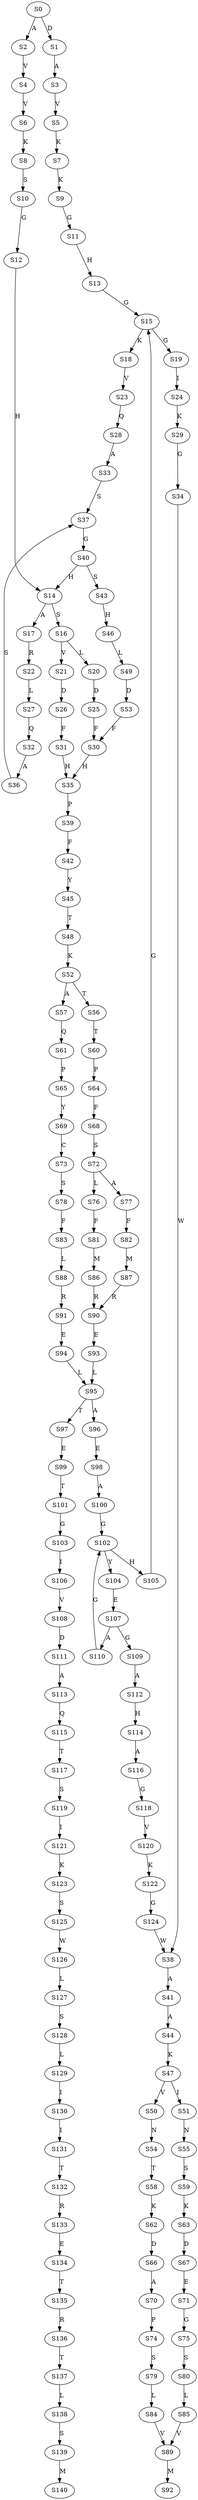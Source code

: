 strict digraph  {
	S0 -> S1 [ label = D ];
	S0 -> S2 [ label = A ];
	S1 -> S3 [ label = A ];
	S2 -> S4 [ label = V ];
	S3 -> S5 [ label = V ];
	S4 -> S6 [ label = V ];
	S5 -> S7 [ label = K ];
	S6 -> S8 [ label = K ];
	S7 -> S9 [ label = K ];
	S8 -> S10 [ label = S ];
	S9 -> S11 [ label = G ];
	S10 -> S12 [ label = G ];
	S11 -> S13 [ label = H ];
	S12 -> S14 [ label = H ];
	S13 -> S15 [ label = G ];
	S14 -> S16 [ label = S ];
	S14 -> S17 [ label = A ];
	S15 -> S18 [ label = K ];
	S15 -> S19 [ label = G ];
	S16 -> S20 [ label = L ];
	S16 -> S21 [ label = V ];
	S17 -> S22 [ label = R ];
	S18 -> S23 [ label = V ];
	S19 -> S24 [ label = I ];
	S20 -> S25 [ label = D ];
	S21 -> S26 [ label = D ];
	S22 -> S27 [ label = L ];
	S23 -> S28 [ label = Q ];
	S24 -> S29 [ label = K ];
	S25 -> S30 [ label = F ];
	S26 -> S31 [ label = F ];
	S27 -> S32 [ label = Q ];
	S28 -> S33 [ label = A ];
	S29 -> S34 [ label = G ];
	S30 -> S35 [ label = H ];
	S31 -> S35 [ label = H ];
	S32 -> S36 [ label = A ];
	S33 -> S37 [ label = S ];
	S34 -> S38 [ label = W ];
	S35 -> S39 [ label = P ];
	S36 -> S37 [ label = S ];
	S37 -> S40 [ label = G ];
	S38 -> S41 [ label = A ];
	S39 -> S42 [ label = F ];
	S40 -> S14 [ label = H ];
	S40 -> S43 [ label = S ];
	S41 -> S44 [ label = A ];
	S42 -> S45 [ label = Y ];
	S43 -> S46 [ label = H ];
	S44 -> S47 [ label = K ];
	S45 -> S48 [ label = T ];
	S46 -> S49 [ label = L ];
	S47 -> S50 [ label = V ];
	S47 -> S51 [ label = I ];
	S48 -> S52 [ label = K ];
	S49 -> S53 [ label = D ];
	S50 -> S54 [ label = N ];
	S51 -> S55 [ label = N ];
	S52 -> S56 [ label = T ];
	S52 -> S57 [ label = A ];
	S53 -> S30 [ label = F ];
	S54 -> S58 [ label = T ];
	S55 -> S59 [ label = S ];
	S56 -> S60 [ label = T ];
	S57 -> S61 [ label = Q ];
	S58 -> S62 [ label = K ];
	S59 -> S63 [ label = K ];
	S60 -> S64 [ label = P ];
	S61 -> S65 [ label = P ];
	S62 -> S66 [ label = D ];
	S63 -> S67 [ label = D ];
	S64 -> S68 [ label = F ];
	S65 -> S69 [ label = Y ];
	S66 -> S70 [ label = A ];
	S67 -> S71 [ label = E ];
	S68 -> S72 [ label = S ];
	S69 -> S73 [ label = C ];
	S70 -> S74 [ label = P ];
	S71 -> S75 [ label = G ];
	S72 -> S76 [ label = L ];
	S72 -> S77 [ label = A ];
	S73 -> S78 [ label = S ];
	S74 -> S79 [ label = S ];
	S75 -> S80 [ label = S ];
	S76 -> S81 [ label = F ];
	S77 -> S82 [ label = F ];
	S78 -> S83 [ label = F ];
	S79 -> S84 [ label = L ];
	S80 -> S85 [ label = L ];
	S81 -> S86 [ label = M ];
	S82 -> S87 [ label = M ];
	S83 -> S88 [ label = L ];
	S84 -> S89 [ label = V ];
	S85 -> S89 [ label = V ];
	S86 -> S90 [ label = R ];
	S87 -> S90 [ label = R ];
	S88 -> S91 [ label = R ];
	S89 -> S92 [ label = M ];
	S90 -> S93 [ label = E ];
	S91 -> S94 [ label = E ];
	S93 -> S95 [ label = L ];
	S94 -> S95 [ label = L ];
	S95 -> S96 [ label = A ];
	S95 -> S97 [ label = T ];
	S96 -> S98 [ label = E ];
	S97 -> S99 [ label = E ];
	S98 -> S100 [ label = A ];
	S99 -> S101 [ label = T ];
	S100 -> S102 [ label = G ];
	S101 -> S103 [ label = G ];
	S102 -> S104 [ label = Y ];
	S102 -> S105 [ label = H ];
	S103 -> S106 [ label = I ];
	S104 -> S107 [ label = E ];
	S105 -> S15 [ label = G ];
	S106 -> S108 [ label = V ];
	S107 -> S109 [ label = G ];
	S107 -> S110 [ label = A ];
	S108 -> S111 [ label = D ];
	S109 -> S112 [ label = A ];
	S110 -> S102 [ label = G ];
	S111 -> S113 [ label = A ];
	S112 -> S114 [ label = H ];
	S113 -> S115 [ label = Q ];
	S114 -> S116 [ label = A ];
	S115 -> S117 [ label = T ];
	S116 -> S118 [ label = G ];
	S117 -> S119 [ label = S ];
	S118 -> S120 [ label = V ];
	S119 -> S121 [ label = I ];
	S120 -> S122 [ label = K ];
	S121 -> S123 [ label = K ];
	S122 -> S124 [ label = G ];
	S123 -> S125 [ label = S ];
	S124 -> S38 [ label = W ];
	S125 -> S126 [ label = W ];
	S126 -> S127 [ label = L ];
	S127 -> S128 [ label = S ];
	S128 -> S129 [ label = L ];
	S129 -> S130 [ label = I ];
	S130 -> S131 [ label = I ];
	S131 -> S132 [ label = T ];
	S132 -> S133 [ label = R ];
	S133 -> S134 [ label = E ];
	S134 -> S135 [ label = T ];
	S135 -> S136 [ label = R ];
	S136 -> S137 [ label = T ];
	S137 -> S138 [ label = L ];
	S138 -> S139 [ label = S ];
	S139 -> S140 [ label = M ];
}
